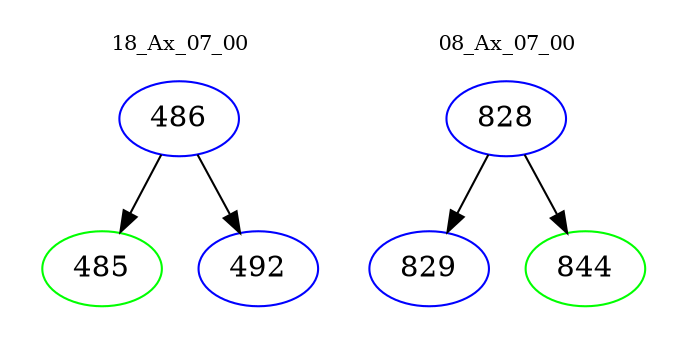 digraph{
subgraph cluster_0 {
color = white
label = "18_Ax_07_00";
fontsize=10;
T0_486 [label="486", color="blue"]
T0_486 -> T0_485 [color="black"]
T0_485 [label="485", color="green"]
T0_486 -> T0_492 [color="black"]
T0_492 [label="492", color="blue"]
}
subgraph cluster_1 {
color = white
label = "08_Ax_07_00";
fontsize=10;
T1_828 [label="828", color="blue"]
T1_828 -> T1_829 [color="black"]
T1_829 [label="829", color="blue"]
T1_828 -> T1_844 [color="black"]
T1_844 [label="844", color="green"]
}
}
